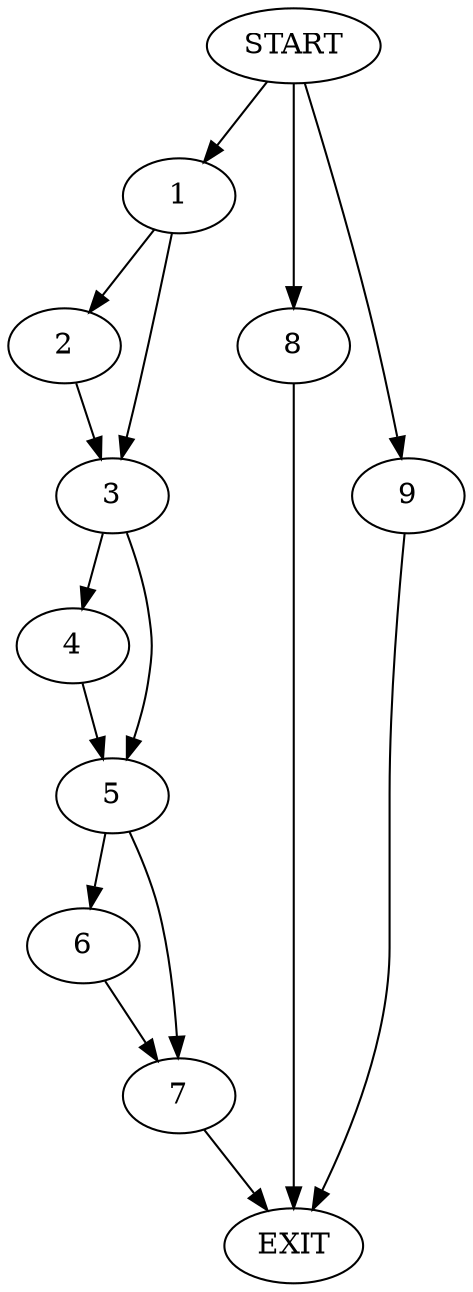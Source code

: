 digraph {
0 [label="START"]
10 [label="EXIT"]
0 -> 1
1 -> 2
1 -> 3
3 -> 4
3 -> 5
2 -> 3
4 -> 5
5 -> 6
5 -> 7
0 -> 8
8 -> 10
7 -> 10
6 -> 7
0 -> 9
9 -> 10
}
